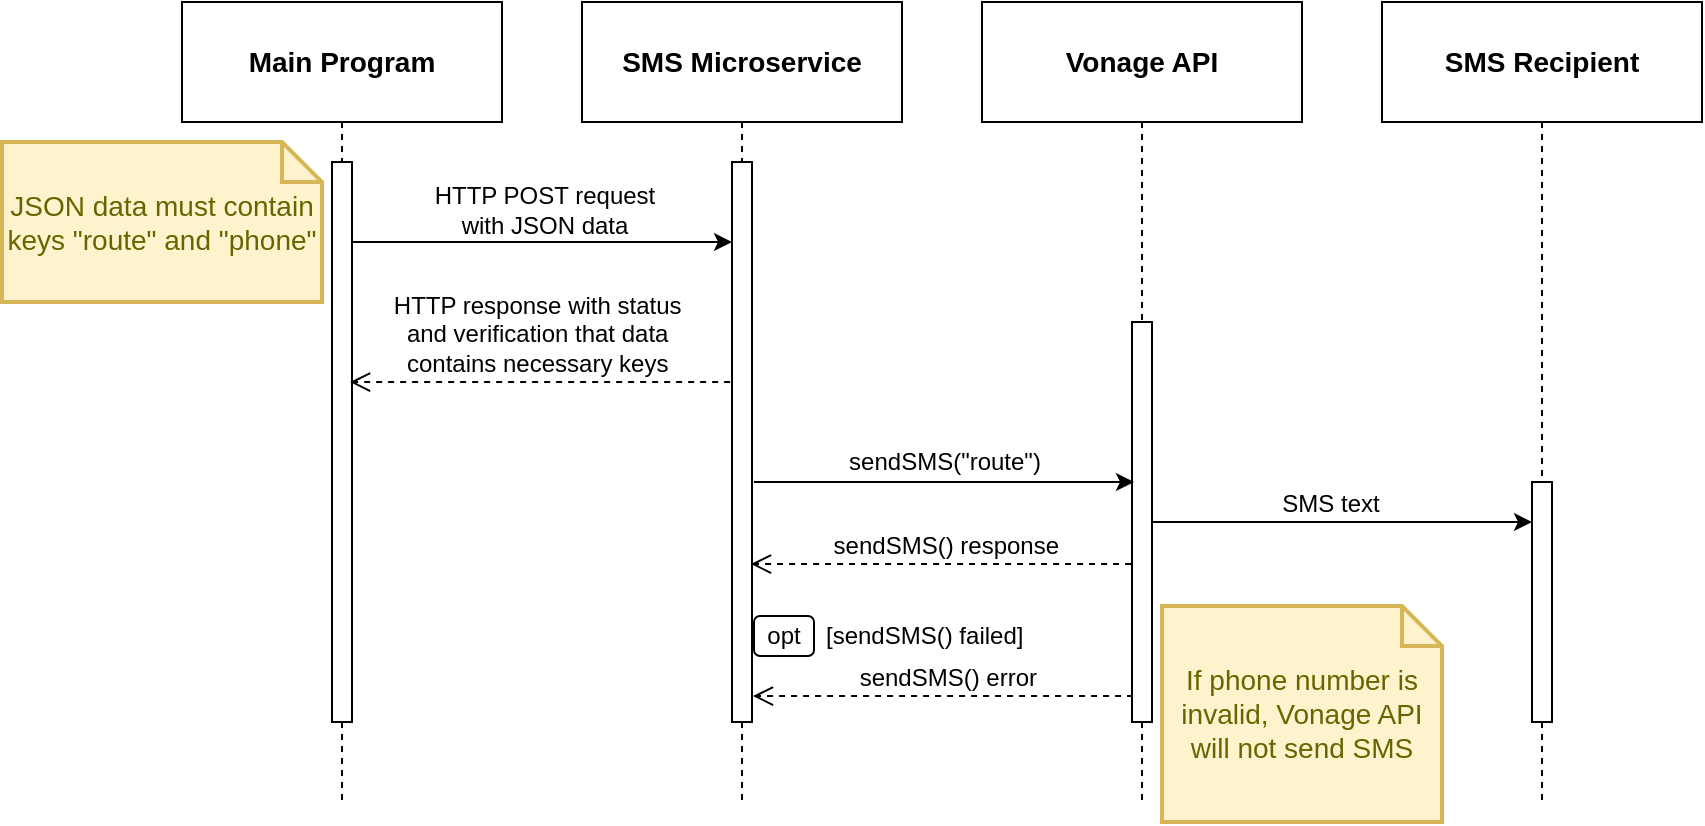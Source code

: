 <mxfile version="26.0.16">
  <diagram name="Page-1" id="e7e014a7-5840-1c2e-5031-d8a46d1fe8dd">
    <mxGraphModel dx="1024" dy="773" grid="1" gridSize="10" guides="1" tooltips="1" connect="1" arrows="1" fold="1" page="1" pageScale="1" pageWidth="1169" pageHeight="826" background="none" math="0" shadow="0">
      <root>
        <mxCell id="0" />
        <mxCell id="1" parent="0" />
        <mxCell id="hTPFos401AXiAO-aHQCh-74" value="HTTP POST request with JSON data" style="text;html=1;align=center;verticalAlign=middle;whiteSpace=wrap;rounded=0;" vertex="1" parent="1">
          <mxGeometry x="280" y="249" width="123" height="30" as="geometry" />
        </mxCell>
        <mxCell id="hTPFos401AXiAO-aHQCh-87" value="&lt;span style=&quot;font-size: 14px;&quot;&gt;&lt;b&gt;Main Program&lt;/b&gt;&lt;/span&gt;" style="shape=umlLifeline;perimeter=lifelinePerimeter;whiteSpace=wrap;html=1;container=1;dropTarget=0;collapsible=0;recursiveResize=0;outlineConnect=0;portConstraint=eastwest;newEdgeStyle={&quot;curved&quot;:0,&quot;rounded&quot;:0};size=60;" vertex="1" parent="1">
          <mxGeometry x="160" y="160" width="160" height="400" as="geometry" />
        </mxCell>
        <mxCell id="hTPFos401AXiAO-aHQCh-91" value="" style="html=1;points=[[0,0,0,0,5],[0,1,0,0,-5],[1,0,0,0,5],[1,1,0,0,-5]];perimeter=orthogonalPerimeter;outlineConnect=0;targetShapes=umlLifeline;portConstraint=eastwest;newEdgeStyle={&quot;curved&quot;:0,&quot;rounded&quot;:0};" vertex="1" parent="hTPFos401AXiAO-aHQCh-87">
          <mxGeometry x="75" y="80" width="10" height="280" as="geometry" />
        </mxCell>
        <mxCell id="hTPFos401AXiAO-aHQCh-89" value="&lt;span style=&quot;font-size: 14px;&quot;&gt;&lt;b&gt;SMS Microservice&lt;/b&gt;&lt;/span&gt;" style="shape=umlLifeline;perimeter=lifelinePerimeter;whiteSpace=wrap;html=1;container=1;dropTarget=0;collapsible=0;recursiveResize=0;outlineConnect=0;portConstraint=eastwest;newEdgeStyle={&quot;curved&quot;:0,&quot;rounded&quot;:0};size=60;" vertex="1" parent="1">
          <mxGeometry x="360" y="160" width="160" height="400" as="geometry" />
        </mxCell>
        <mxCell id="hTPFos401AXiAO-aHQCh-95" value="" style="html=1;points=[[0,0,0,0,5],[0,1,0,0,-5],[1,0,0,0,5],[1,1,0,0,-5]];perimeter=orthogonalPerimeter;outlineConnect=0;targetShapes=umlLifeline;portConstraint=eastwest;newEdgeStyle={&quot;curved&quot;:0,&quot;rounded&quot;:0};" vertex="1" parent="hTPFos401AXiAO-aHQCh-89">
          <mxGeometry x="75" y="80" width="10" height="280" as="geometry" />
        </mxCell>
        <mxCell id="hTPFos401AXiAO-aHQCh-90" value="&lt;span style=&quot;font-size: 14px;&quot;&gt;&lt;b&gt;Vonage API&lt;/b&gt;&lt;/span&gt;" style="shape=umlLifeline;perimeter=lifelinePerimeter;whiteSpace=wrap;html=1;container=1;dropTarget=0;collapsible=0;recursiveResize=0;outlineConnect=0;portConstraint=eastwest;newEdgeStyle={&quot;curved&quot;:0,&quot;rounded&quot;:0};size=60;" vertex="1" parent="1">
          <mxGeometry x="560" y="160" width="160" height="400" as="geometry" />
        </mxCell>
        <mxCell id="hTPFos401AXiAO-aHQCh-94" value="" style="html=1;points=[[0,0,0,0,5],[0,1,0,0,-5],[1,0,0,0,5],[1,1,0,0,-5]];perimeter=orthogonalPerimeter;outlineConnect=0;targetShapes=umlLifeline;portConstraint=eastwest;newEdgeStyle={&quot;curved&quot;:0,&quot;rounded&quot;:0};" vertex="1" parent="hTPFos401AXiAO-aHQCh-90">
          <mxGeometry x="75" y="160" width="10" height="200" as="geometry" />
        </mxCell>
        <mxCell id="hTPFos401AXiAO-aHQCh-92" value="&lt;span style=&quot;font-size: 14px;&quot;&gt;&lt;b&gt;SMS Recipient&lt;/b&gt;&lt;/span&gt;" style="shape=umlLifeline;perimeter=lifelinePerimeter;whiteSpace=wrap;html=1;container=1;dropTarget=0;collapsible=0;recursiveResize=0;outlineConnect=0;portConstraint=eastwest;newEdgeStyle={&quot;curved&quot;:0,&quot;rounded&quot;:0};size=60;" vertex="1" parent="1">
          <mxGeometry x="760" y="160" width="160" height="400" as="geometry" />
        </mxCell>
        <mxCell id="hTPFos401AXiAO-aHQCh-93" value="" style="html=1;points=[[0,0,0,0,5],[0,1,0,0,-5],[1,0,0,0,5],[1,1,0,0,-5]];perimeter=orthogonalPerimeter;outlineConnect=0;targetShapes=umlLifeline;portConstraint=eastwest;newEdgeStyle={&quot;curved&quot;:0,&quot;rounded&quot;:0};" vertex="1" parent="hTPFos401AXiAO-aHQCh-92">
          <mxGeometry x="75" y="240" width="10" height="120" as="geometry" />
        </mxCell>
        <mxCell id="hTPFos401AXiAO-aHQCh-100" value="" style="endArrow=classic;html=1;rounded=0;" edge="1" parent="1">
          <mxGeometry width="50" height="50" relative="1" as="geometry">
            <mxPoint x="245" y="280" as="sourcePoint" />
            <mxPoint x="435" y="280" as="targetPoint" />
          </mxGeometry>
        </mxCell>
        <mxCell id="hTPFos401AXiAO-aHQCh-101" value="JSON data must contain keys &quot;route&quot; and &quot;phone&quot;" style="shape=note;strokeWidth=2;fontSize=14;size=20;whiteSpace=wrap;html=1;fillColor=#fff2cc;strokeColor=#d6b656;fontColor=#666600;" vertex="1" parent="1">
          <mxGeometry x="70" y="230" width="160" height="80" as="geometry" />
        </mxCell>
        <mxCell id="hTPFos401AXiAO-aHQCh-103" value="&lt;font style=&quot;font-size: 12px;&quot;&gt;HTTP response with status&amp;nbsp;&lt;/font&gt;&lt;div&gt;&lt;font style=&quot;font-size: 12px;&quot;&gt;and verification that data&amp;nbsp;&lt;/font&gt;&lt;/div&gt;&lt;div&gt;&lt;font style=&quot;font-size: 12px;&quot;&gt;contains necessary keys&amp;nbsp;&lt;/font&gt;&lt;/div&gt;" style="html=1;verticalAlign=bottom;endArrow=open;dashed=1;endSize=8;curved=0;rounded=0;exitX=0.438;exitY=0.475;exitDx=0;exitDy=0;exitPerimeter=0;entryX=0.5;entryY=0.393;entryDx=0;entryDy=0;entryPerimeter=0;" edge="1" parent="1">
          <mxGeometry relative="1" as="geometry">
            <mxPoint x="434.08" y="350" as="sourcePoint" />
            <mxPoint x="244" y="350.04" as="targetPoint" />
          </mxGeometry>
        </mxCell>
        <mxCell id="hTPFos401AXiAO-aHQCh-105" value="" style="endArrow=classic;html=1;rounded=0;" edge="1" parent="1">
          <mxGeometry width="50" height="50" relative="1" as="geometry">
            <mxPoint x="446" y="400" as="sourcePoint" />
            <mxPoint x="636" y="400" as="targetPoint" />
          </mxGeometry>
        </mxCell>
        <mxCell id="hTPFos401AXiAO-aHQCh-106" value="sendSMS(&quot;route&quot;)" style="text;html=1;align=center;verticalAlign=middle;whiteSpace=wrap;rounded=0;" vertex="1" parent="1">
          <mxGeometry x="480" y="375" width="123" height="30" as="geometry" />
        </mxCell>
        <mxCell id="hTPFos401AXiAO-aHQCh-107" value="&lt;span style=&quot;font-size: 12px;&quot;&gt;&amp;nbsp;sendSMS() response&lt;/span&gt;" style="html=1;verticalAlign=bottom;endArrow=open;dashed=1;endSize=8;curved=0;rounded=0;exitX=0.438;exitY=0.475;exitDx=0;exitDy=0;exitPerimeter=0;entryX=0.5;entryY=0.393;entryDx=0;entryDy=0;entryPerimeter=0;" edge="1" parent="1">
          <mxGeometry relative="1" as="geometry">
            <mxPoint x="634.54" y="441" as="sourcePoint" />
            <mxPoint x="444.46" y="441.04" as="targetPoint" />
          </mxGeometry>
        </mxCell>
        <mxCell id="hTPFos401AXiAO-aHQCh-108" value="&lt;span style=&quot;font-size: 12px;&quot;&gt;&amp;nbsp;sendSMS() error&lt;/span&gt;" style="html=1;verticalAlign=bottom;endArrow=open;dashed=1;endSize=8;curved=0;rounded=0;exitX=0.438;exitY=0.475;exitDx=0;exitDy=0;exitPerimeter=0;entryX=0.5;entryY=0.393;entryDx=0;entryDy=0;entryPerimeter=0;" edge="1" parent="1">
          <mxGeometry relative="1" as="geometry">
            <mxPoint x="635.54" y="507" as="sourcePoint" />
            <mxPoint x="445.46" y="507.04" as="targetPoint" />
          </mxGeometry>
        </mxCell>
        <mxCell id="hTPFos401AXiAO-aHQCh-109" value="If phone number is invalid, Vonage API will not send SMS" style="shape=note;strokeWidth=2;fontSize=14;size=20;whiteSpace=wrap;html=1;fillColor=#fff2cc;strokeColor=#d6b656;fontColor=#666600;" vertex="1" parent="1">
          <mxGeometry x="650" y="462" width="140" height="108" as="geometry" />
        </mxCell>
        <mxCell id="hTPFos401AXiAO-aHQCh-111" value="opt" style="rounded=1;whiteSpace=wrap;html=1;" vertex="1" parent="1">
          <mxGeometry x="446" y="467" width="30" height="20" as="geometry" />
        </mxCell>
        <mxCell id="hTPFos401AXiAO-aHQCh-114" value="[sendSMS() failed]" style="text;strokeColor=none;fillColor=none;align=left;verticalAlign=middle;spacingLeft=4;spacingRight=4;overflow=hidden;points=[[0,0.5],[1,0.5]];portConstraint=eastwest;rotatable=0;whiteSpace=wrap;html=1;" vertex="1" parent="1">
          <mxGeometry x="476" y="462" width="128.5" height="30" as="geometry" />
        </mxCell>
        <mxCell id="hTPFos401AXiAO-aHQCh-115" value="" style="endArrow=classic;html=1;rounded=0;" edge="1" parent="1">
          <mxGeometry width="50" height="50" relative="1" as="geometry">
            <mxPoint x="645" y="420" as="sourcePoint" />
            <mxPoint x="835" y="420" as="targetPoint" />
          </mxGeometry>
        </mxCell>
        <mxCell id="hTPFos401AXiAO-aHQCh-116" value="SMS text" style="text;html=1;align=center;verticalAlign=middle;whiteSpace=wrap;rounded=0;" vertex="1" parent="1">
          <mxGeometry x="673" y="396" width="123" height="30" as="geometry" />
        </mxCell>
      </root>
    </mxGraphModel>
  </diagram>
</mxfile>
